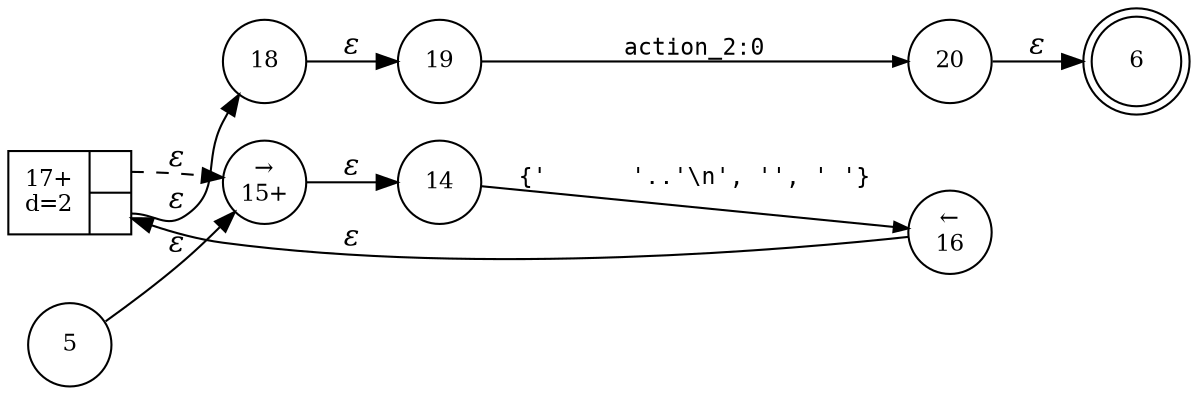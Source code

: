 digraph ATN {
rankdir=LR;
s6[fontsize=11, label="6", shape=doublecircle, fixedsize=true, width=.6];
s16[fontsize=11,label="&larr;\n16", shape=circle, fixedsize=true, width=.55, peripheries=1];
s17[fontsize=11,label="{17+\nd=2|{<p0>|<p1>}}", shape=record, fixedsize=false, peripheries=1];
s18[fontsize=11,label="18", shape=circle, fixedsize=true, width=.55, peripheries=1];
s19[fontsize=11,label="19", shape=circle, fixedsize=true, width=.55, peripheries=1];
s20[fontsize=11,label="20", shape=circle, fixedsize=true, width=.55, peripheries=1];
s5[fontsize=11,label="5", shape=circle, fixedsize=true, width=.55, peripheries=1];
s14[fontsize=11,label="14", shape=circle, fixedsize=true, width=.55, peripheries=1];
s15[fontsize=11,label="&rarr;\n15+", shape=circle, fixedsize=true, width=.55, peripheries=1];
s5 -> s15 [fontname="Times-Italic", label="&epsilon;"];
s15 -> s14 [fontname="Times-Italic", label="&epsilon;"];
s14 -> s16 [fontsize=11, fontname="Courier", arrowsize=.7, label = "{'	'..'\\n', '', ' '}", arrowhead = normal];
s16 -> s17 [fontname="Times-Italic", label="&epsilon;"];
s17:p0 -> s15 [fontname="Times-Italic", label="&epsilon;", style="dashed"];
s17:p1 -> s18 [fontname="Times-Italic", label="&epsilon;"];
s18 -> s19 [fontname="Times-Italic", label="&epsilon;"];
s19 -> s20 [fontsize=11, fontname="Courier", arrowsize=.7, label = "action_2:0", arrowhead = normal];
s20 -> s6 [fontname="Times-Italic", label="&epsilon;"];
}